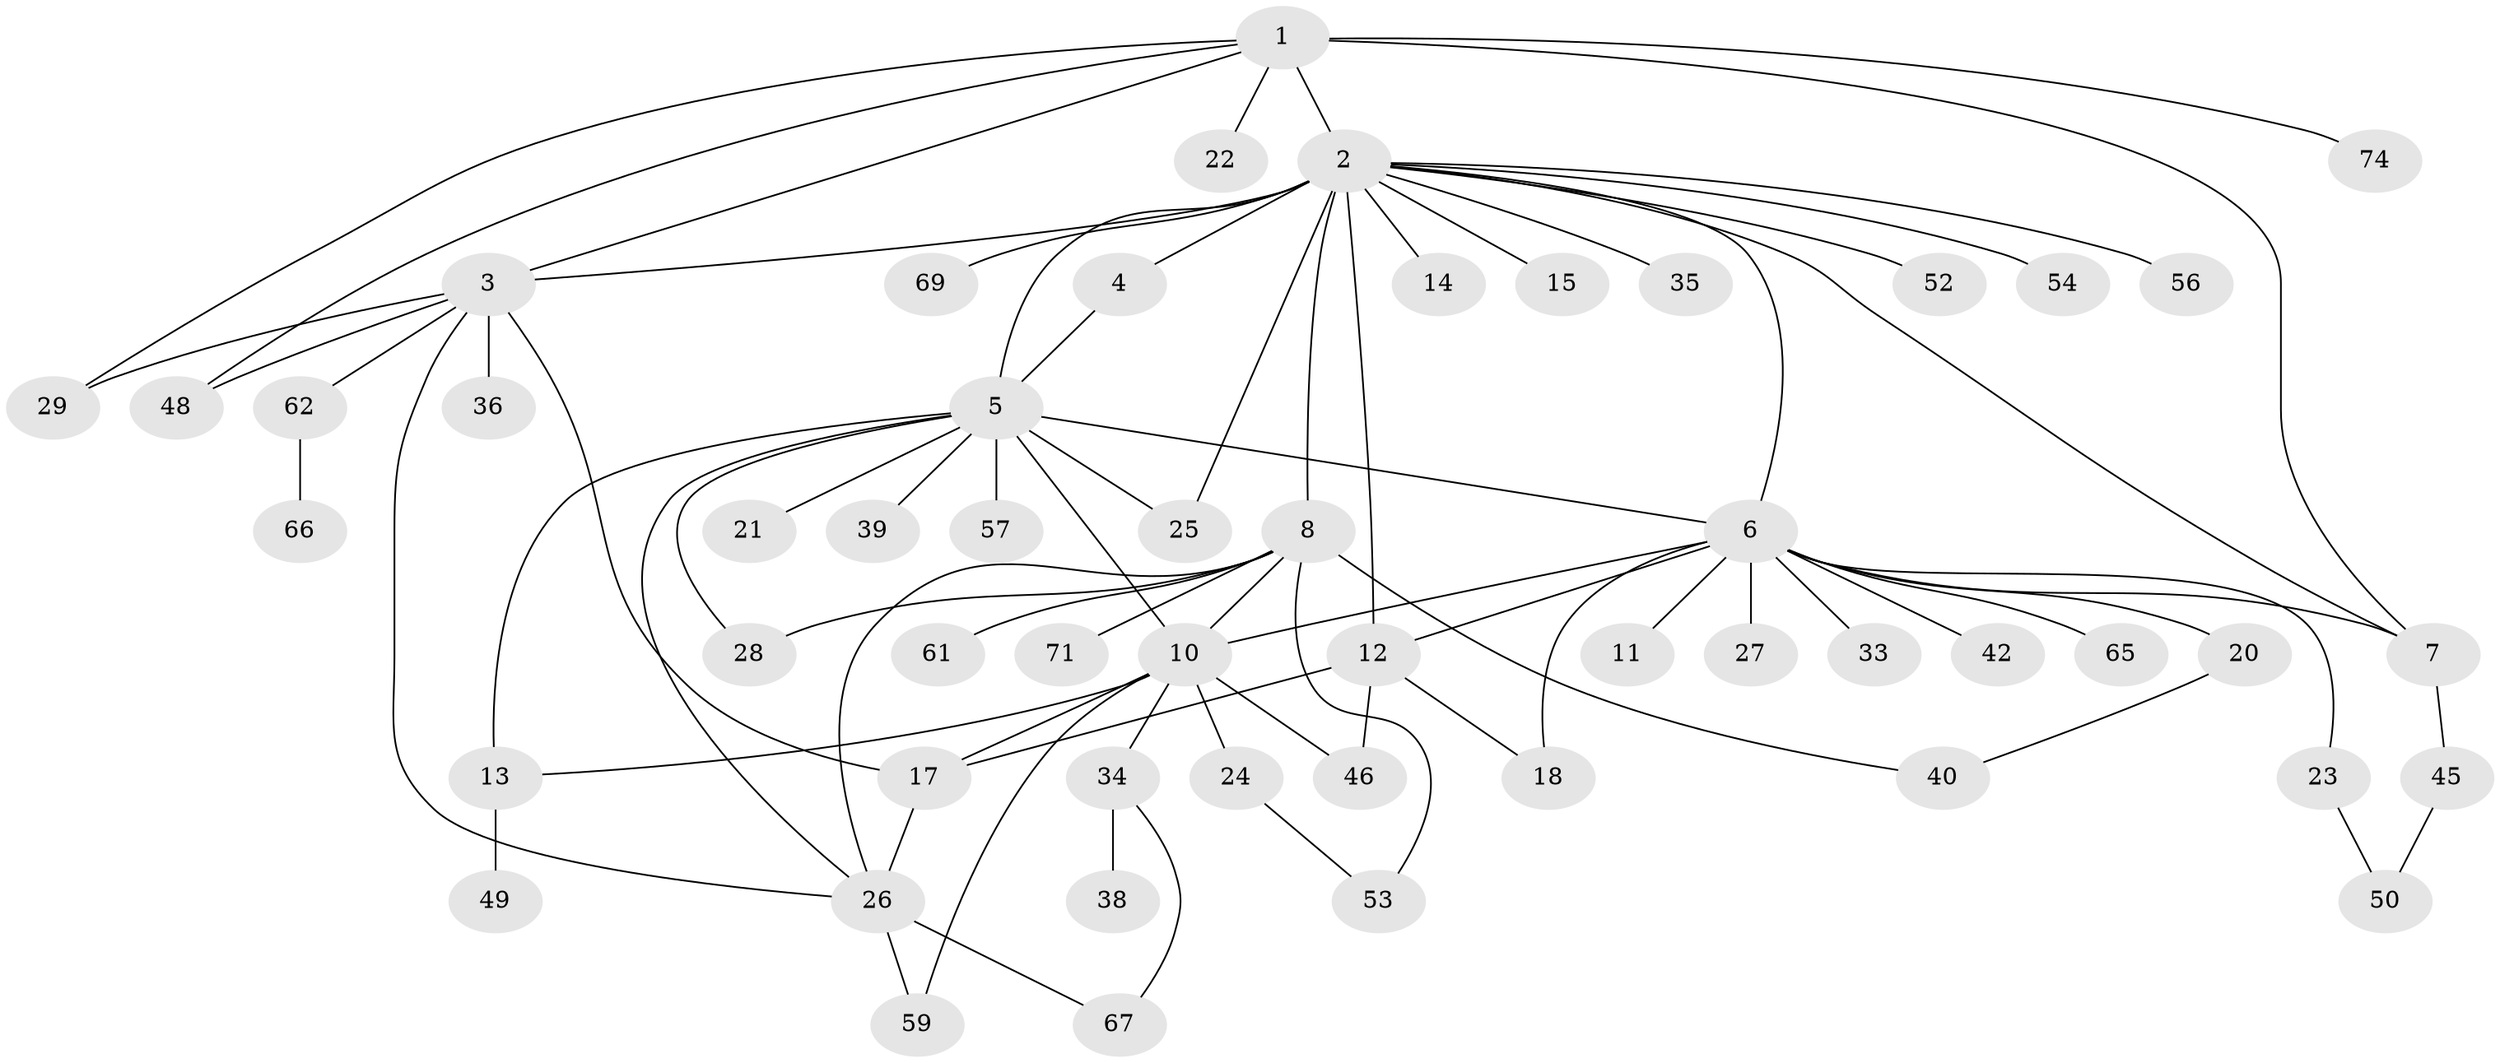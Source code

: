 // Generated by graph-tools (version 1.1) at 2025/23/03/03/25 07:23:51]
// undirected, 53 vertices, 77 edges
graph export_dot {
graph [start="1"]
  node [color=gray90,style=filled];
  1 [super="+47"];
  2 [super="+9"];
  3 [super="+58"];
  4;
  5 [super="+60"];
  6 [super="+19"];
  7 [super="+32"];
  8 [super="+41"];
  10 [super="+37"];
  11;
  12 [super="+16"];
  13;
  14 [super="+31"];
  15;
  17 [super="+30"];
  18 [super="+70"];
  20 [super="+73"];
  21;
  22;
  23;
  24 [super="+44"];
  25 [super="+64"];
  26 [super="+51"];
  27;
  28;
  29;
  33;
  34 [super="+43"];
  35 [super="+55"];
  36;
  38 [super="+63"];
  39;
  40;
  42;
  45;
  46;
  48;
  49;
  50;
  52;
  53;
  54;
  56;
  57;
  59 [super="+72"];
  61;
  62 [super="+68"];
  65;
  66;
  67;
  69;
  71;
  74;
  1 -- 2 [weight=2];
  1 -- 3;
  1 -- 7;
  1 -- 22;
  1 -- 29;
  1 -- 48;
  1 -- 74;
  2 -- 3 [weight=2];
  2 -- 4;
  2 -- 5;
  2 -- 6;
  2 -- 7;
  2 -- 8;
  2 -- 12;
  2 -- 14;
  2 -- 15;
  2 -- 35;
  2 -- 52;
  2 -- 54;
  2 -- 56;
  2 -- 69;
  2 -- 25;
  3 -- 17;
  3 -- 26;
  3 -- 29;
  3 -- 36;
  3 -- 48;
  3 -- 62;
  4 -- 5;
  5 -- 6;
  5 -- 10;
  5 -- 13;
  5 -- 21;
  5 -- 25;
  5 -- 28;
  5 -- 39;
  5 -- 57;
  5 -- 26;
  6 -- 7;
  6 -- 10;
  6 -- 11;
  6 -- 12;
  6 -- 20;
  6 -- 23;
  6 -- 33;
  6 -- 42;
  6 -- 65;
  6 -- 27;
  6 -- 18;
  7 -- 45;
  8 -- 28;
  8 -- 40;
  8 -- 53;
  8 -- 71;
  8 -- 10;
  8 -- 26;
  8 -- 61;
  10 -- 13;
  10 -- 17;
  10 -- 24;
  10 -- 34 [weight=2];
  10 -- 59;
  10 -- 46;
  12 -- 17 [weight=2];
  12 -- 18;
  12 -- 46;
  13 -- 49;
  17 -- 26;
  20 -- 40;
  23 -- 50;
  24 -- 53;
  26 -- 67;
  26 -- 59;
  34 -- 38;
  34 -- 67;
  45 -- 50;
  62 -- 66;
}
